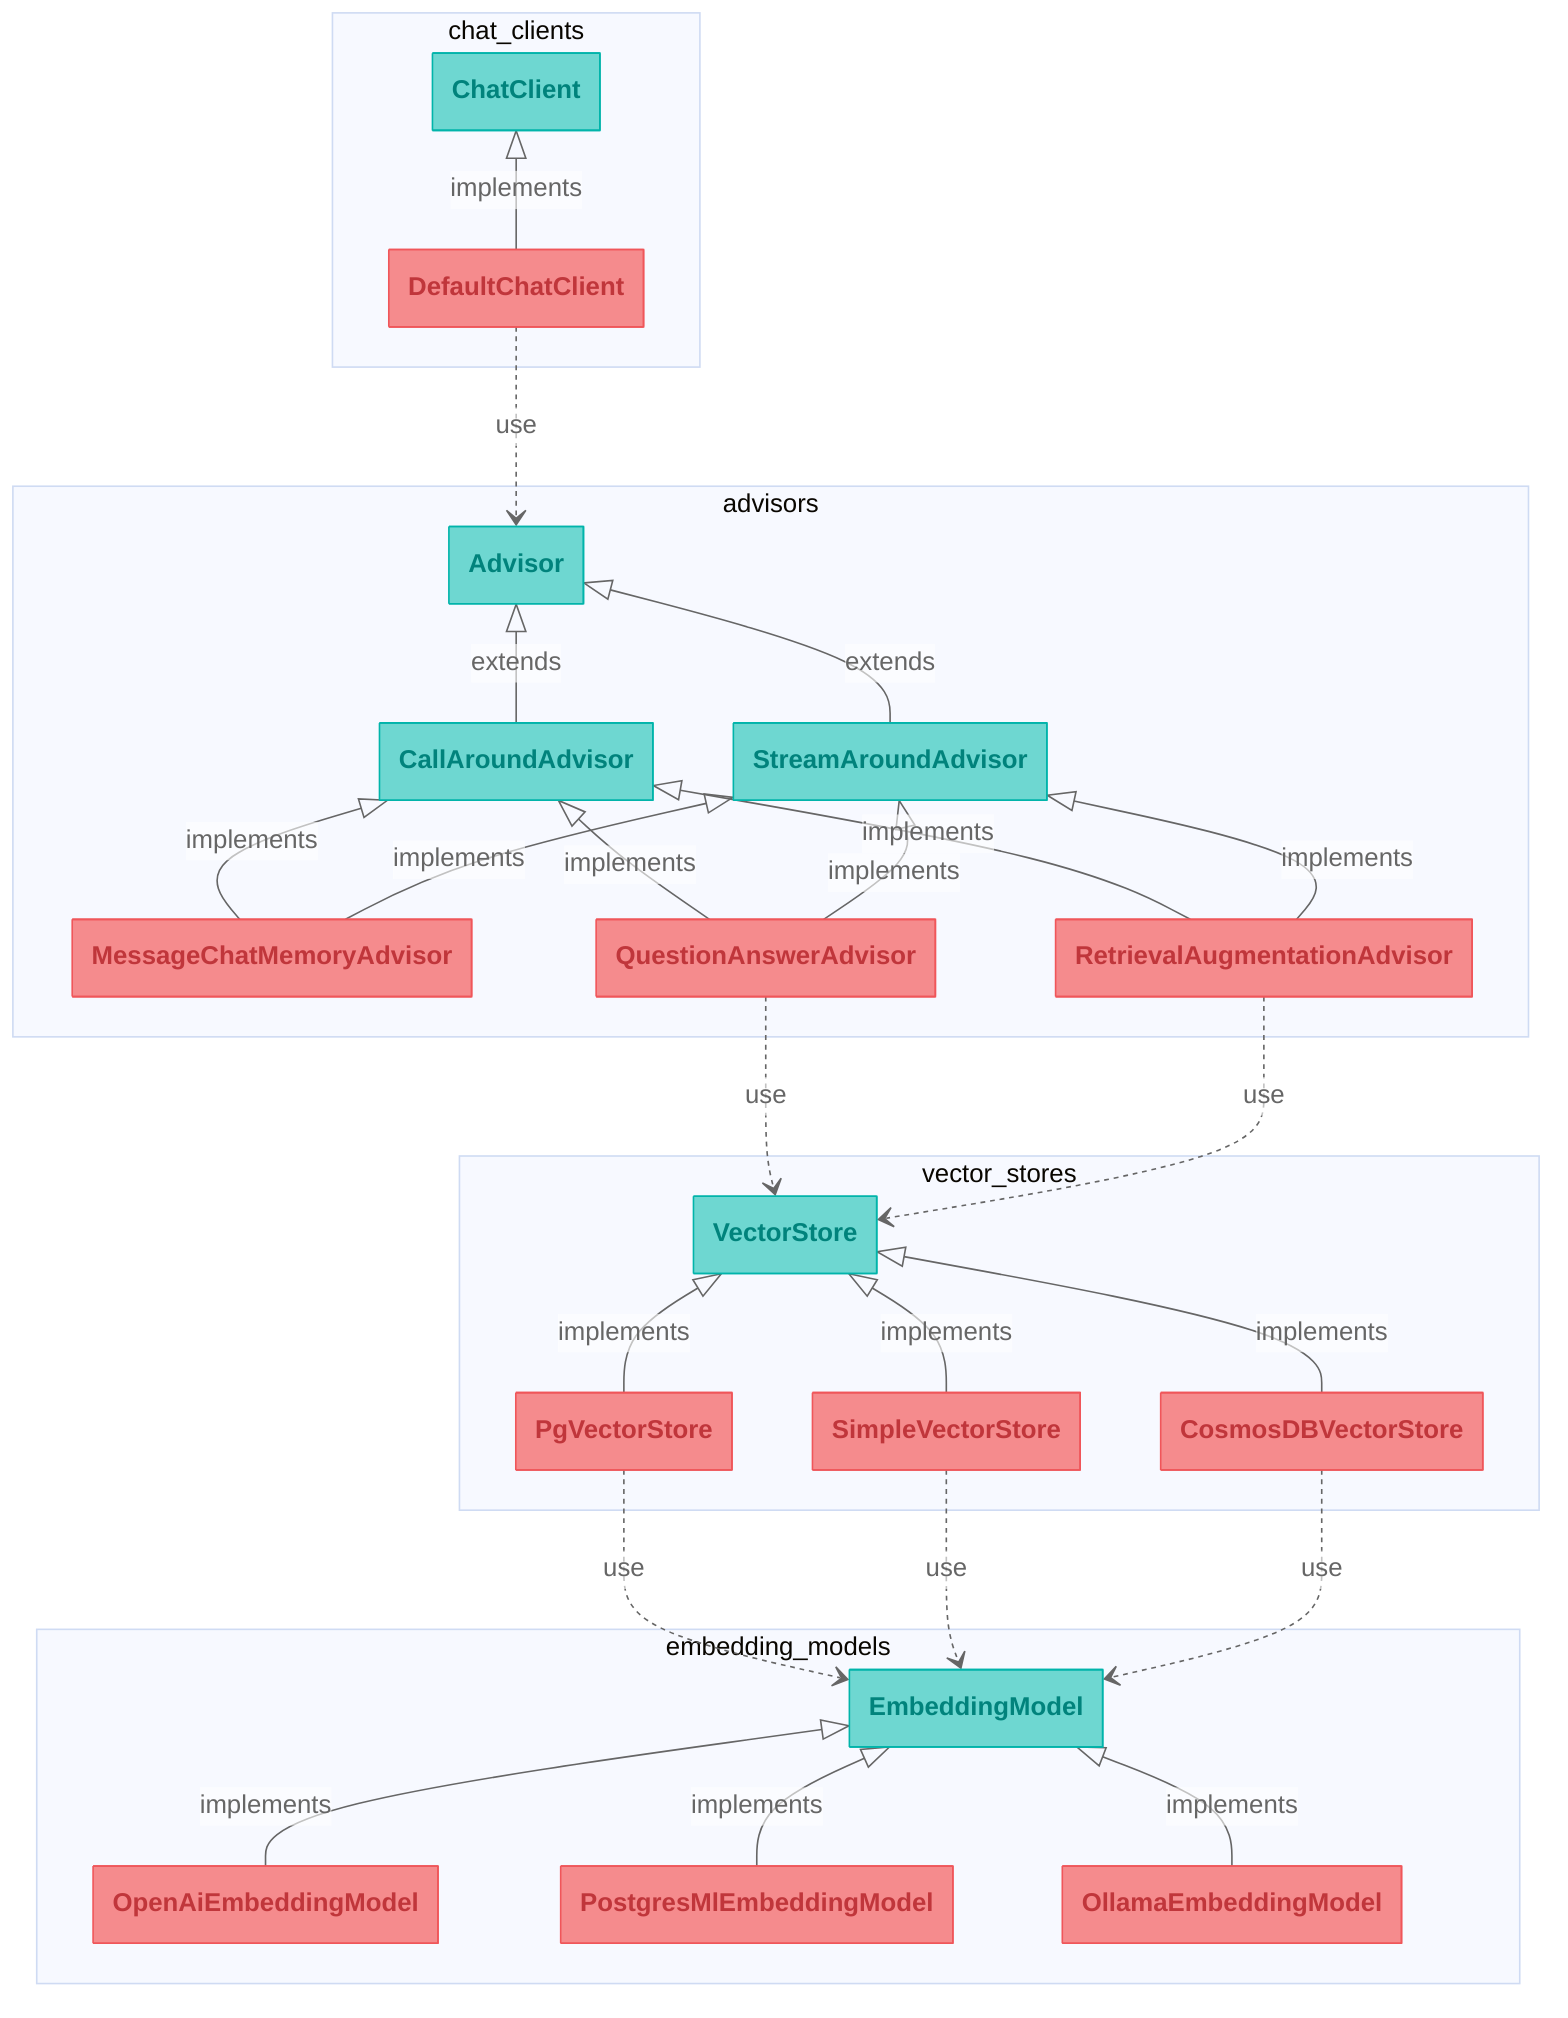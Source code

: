 ---
config:
  class:
    hideEmptyMembersBox: true
  theme: 'base'
  themeVariables:
    lineColor: '#666666'
    mainBkg: '#ffffff99'
    classText: '#666666'
---
classDiagram
    namespace chat_clients {
        class ChatClient:::interface
        class DefaultChatClient:::concrete
    }

    namespace advisors {
        class Advisor:::interface
        class CallAroundAdvisor:::interface
        class StreamAroundAdvisor:::interface
        class MessageChatMemoryAdvisor:::concrete
        class QuestionAnswerAdvisor:::concrete
        class RetrievalAugmentationAdvisor:::concrete
    }

    namespace vector_stores {
        class VectorStore:::interface
        class PgVectorStore:::concrete
        class SimpleVectorStore:::concrete
        class CosmosDBVectorStore:::concrete
    }

    namespace embedding_models {
        class EmbeddingModel:::interface
        class OpenAiEmbeddingModel:::concrete
        class PostgresMlEmbeddingModel:::concrete
        class OllamaEmbeddingModel:::concrete
    }

    ChatClient <|-- DefaultChatClient : implements
    Advisor <|-- CallAroundAdvisor : extends
    Advisor <|-- StreamAroundAdvisor : extends
    CallAroundAdvisor <|-- MessageChatMemoryAdvisor : implements
    StreamAroundAdvisor <|-- MessageChatMemoryAdvisor : implements
    CallAroundAdvisor <|-- QuestionAnswerAdvisor : implements
    StreamAroundAdvisor <|-- QuestionAnswerAdvisor : implements
    CallAroundAdvisor <|-- RetrievalAugmentationAdvisor : implements
    StreamAroundAdvisor <|-- RetrievalAugmentationAdvisor : implements
    VectorStore <|-- PgVectorStore : implements
    VectorStore <|-- SimpleVectorStore : implements
    VectorStore <|-- CosmosDBVectorStore : implements
    EmbeddingModel <|-- OpenAiEmbeddingModel : implements
    EmbeddingModel <|-- PostgresMlEmbeddingModel : implements
    EmbeddingModel <|-- OllamaEmbeddingModel : implements

    DefaultChatClient ..> Advisor : use
    QuestionAnswerAdvisor ..> VectorStore : use
    RetrievalAugmentationAdvisor ..> VectorStore : use
    PgVectorStore ..> EmbeddingModel : use
    SimpleVectorStore ..> EmbeddingModel : use
    CosmosDBVectorStore ..> EmbeddingModel : use

    classDef interface fill:#6ed7d1,stroke:#01b4aa,color:#01837c
    classDef concrete fill:#f58b8d,stroke:#f0565a,color:#c0363b